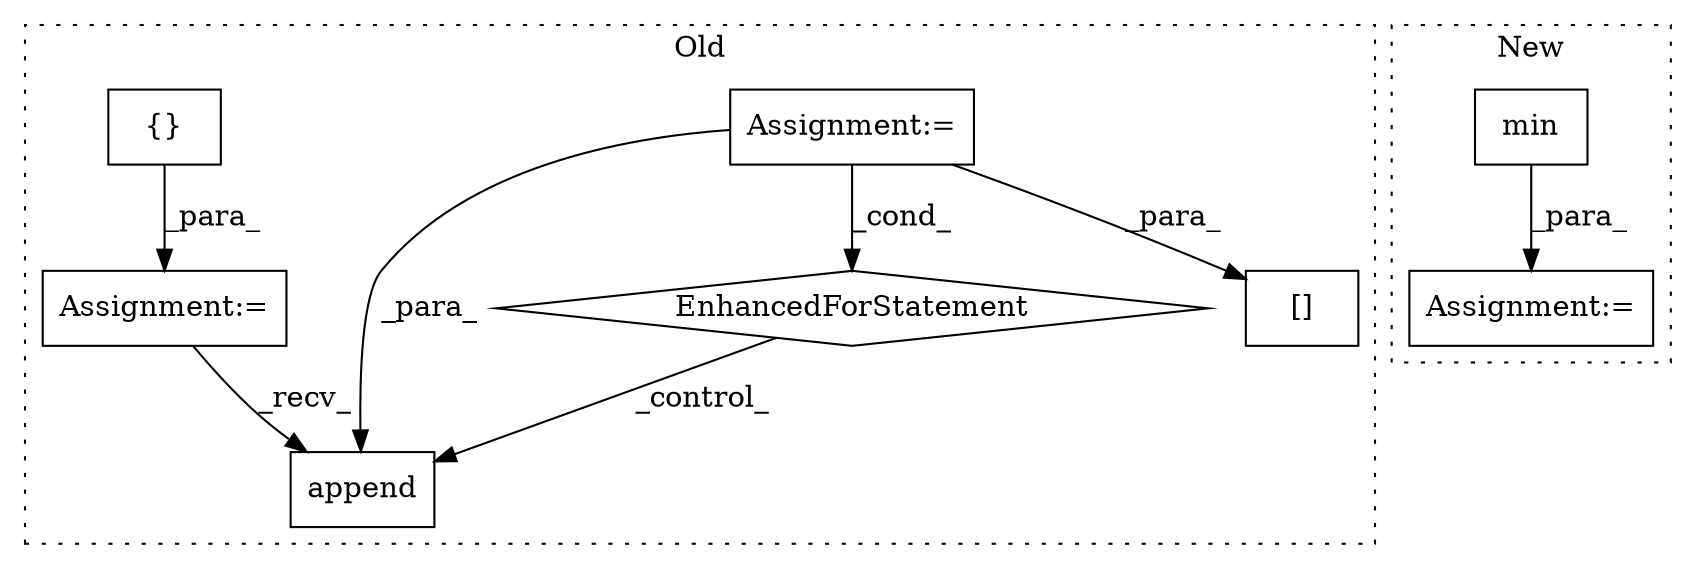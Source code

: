 digraph G {
subgraph cluster0 {
1 [label="append" a="32" s="1284,1292" l="7,1" shape="box"];
4 [label="EnhancedForStatement" a="70" s="1092,1158" l="53,2" shape="diamond"];
5 [label="Assignment:=" a="7" s="1092,1158" l="53,2" shape="box"];
6 [label="Assignment:=" a="7" s="1025" l="1" shape="box"];
7 [label="{}" a="4" s="1035" l="2" shape="box"];
8 [label="[]" a="2" s="1316,1325" l="8,1" shape="box"];
label = "Old";
style="dotted";
}
subgraph cluster1 {
2 [label="min" a="32" s="1029" l="5" shape="box"];
3 [label="Assignment:=" a="7" s="1599" l="1" shape="box"];
label = "New";
style="dotted";
}
2 -> 3 [label="_para_"];
4 -> 1 [label="_control_"];
5 -> 1 [label="_para_"];
5 -> 8 [label="_para_"];
5 -> 4 [label="_cond_"];
6 -> 1 [label="_recv_"];
7 -> 6 [label="_para_"];
}